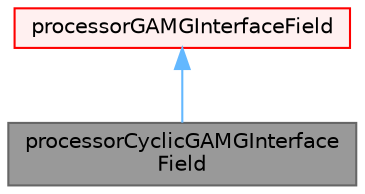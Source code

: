 digraph "processorCyclicGAMGInterfaceField"
{
 // LATEX_PDF_SIZE
  bgcolor="transparent";
  edge [fontname=Helvetica,fontsize=10,labelfontname=Helvetica,labelfontsize=10];
  node [fontname=Helvetica,fontsize=10,shape=box,height=0.2,width=0.4];
  Node1 [id="Node000001",label="processorCyclicGAMGInterface\lField",height=0.2,width=0.4,color="gray40", fillcolor="grey60", style="filled", fontcolor="black",tooltip="GAMG agglomerated processor interface field."];
  Node2 -> Node1 [id="edge1_Node000001_Node000002",dir="back",color="steelblue1",style="solid",tooltip=" "];
  Node2 [id="Node000002",label="processorGAMGInterfaceField",height=0.2,width=0.4,color="red", fillcolor="#FFF0F0", style="filled",URL="$classFoam_1_1processorGAMGInterfaceField.html",tooltip="GAMG agglomerated processor interface field."];
}
